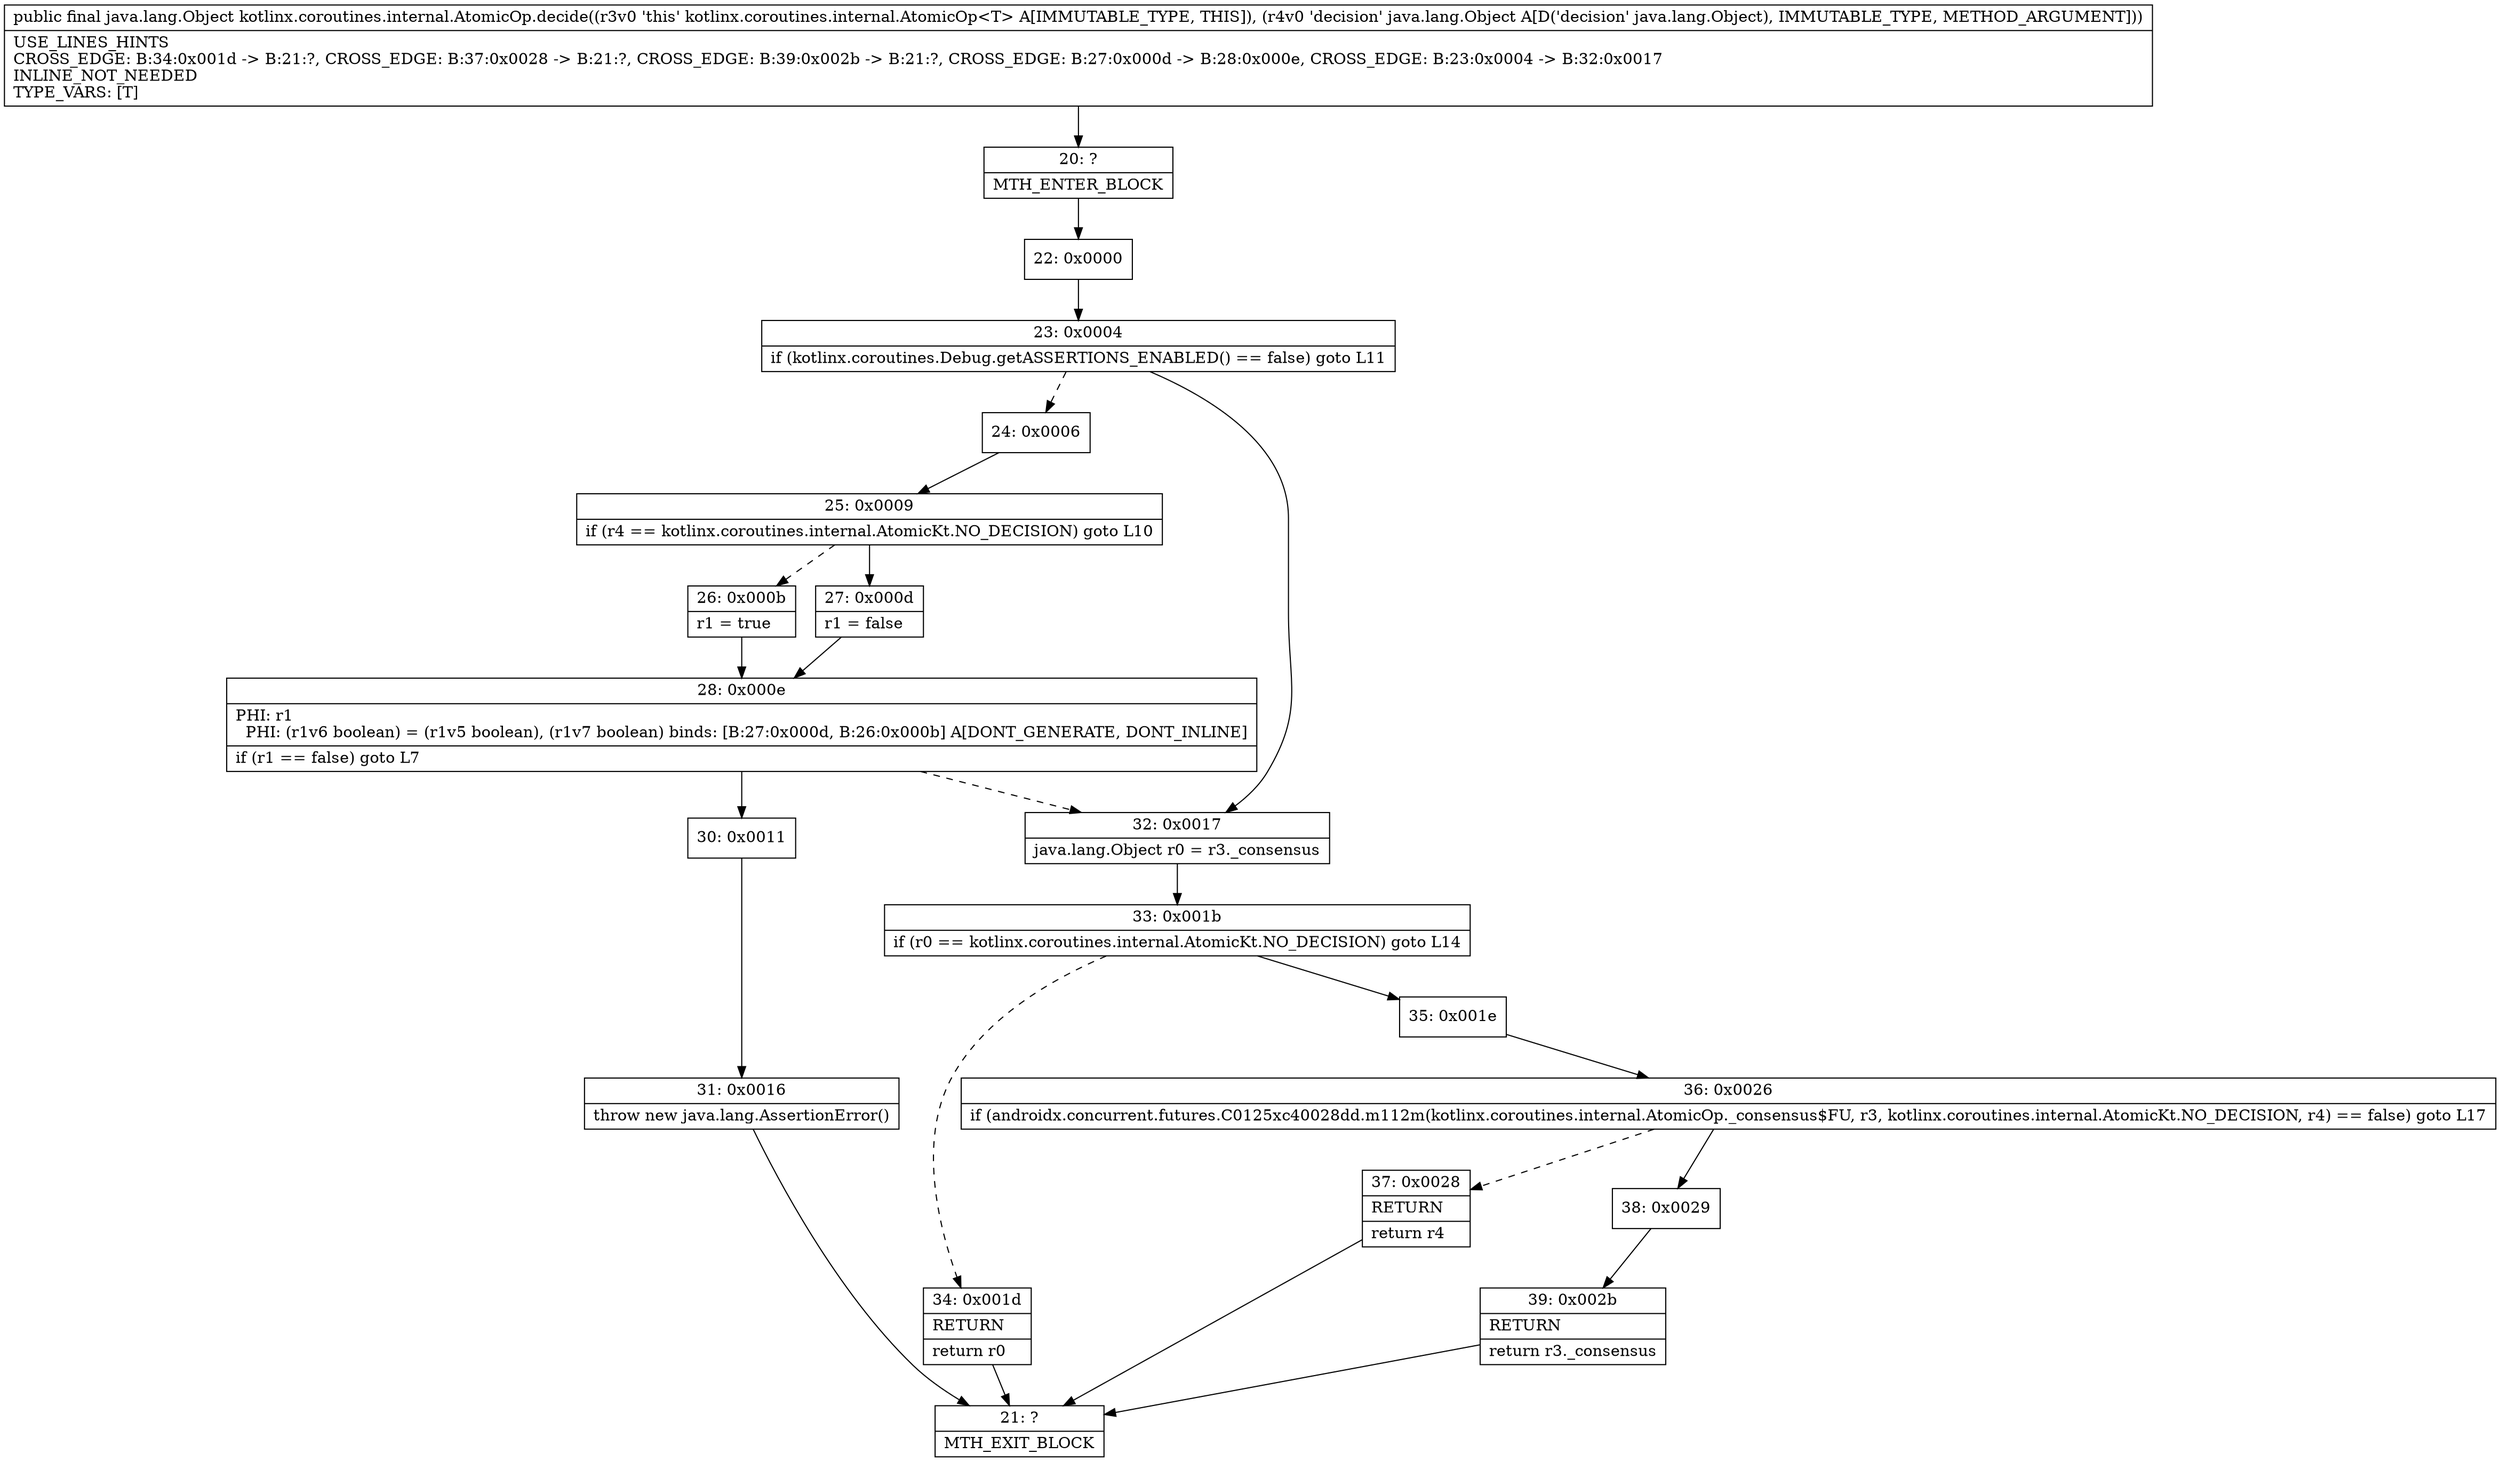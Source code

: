 digraph "CFG forkotlinx.coroutines.internal.AtomicOp.decide(Ljava\/lang\/Object;)Ljava\/lang\/Object;" {
Node_20 [shape=record,label="{20\:\ ?|MTH_ENTER_BLOCK\l}"];
Node_22 [shape=record,label="{22\:\ 0x0000}"];
Node_23 [shape=record,label="{23\:\ 0x0004|if (kotlinx.coroutines.Debug.getASSERTIONS_ENABLED() == false) goto L11\l}"];
Node_24 [shape=record,label="{24\:\ 0x0006}"];
Node_25 [shape=record,label="{25\:\ 0x0009|if (r4 == kotlinx.coroutines.internal.AtomicKt.NO_DECISION) goto L10\l}"];
Node_26 [shape=record,label="{26\:\ 0x000b|r1 = true\l}"];
Node_28 [shape=record,label="{28\:\ 0x000e|PHI: r1 \l  PHI: (r1v6 boolean) = (r1v5 boolean), (r1v7 boolean) binds: [B:27:0x000d, B:26:0x000b] A[DONT_GENERATE, DONT_INLINE]\l|if (r1 == false) goto L7\l}"];
Node_30 [shape=record,label="{30\:\ 0x0011}"];
Node_31 [shape=record,label="{31\:\ 0x0016|throw new java.lang.AssertionError()\l}"];
Node_21 [shape=record,label="{21\:\ ?|MTH_EXIT_BLOCK\l}"];
Node_27 [shape=record,label="{27\:\ 0x000d|r1 = false\l}"];
Node_32 [shape=record,label="{32\:\ 0x0017|java.lang.Object r0 = r3._consensus\l}"];
Node_33 [shape=record,label="{33\:\ 0x001b|if (r0 == kotlinx.coroutines.internal.AtomicKt.NO_DECISION) goto L14\l}"];
Node_34 [shape=record,label="{34\:\ 0x001d|RETURN\l|return r0\l}"];
Node_35 [shape=record,label="{35\:\ 0x001e}"];
Node_36 [shape=record,label="{36\:\ 0x0026|if (androidx.concurrent.futures.C0125xc40028dd.m112m(kotlinx.coroutines.internal.AtomicOp._consensus$FU, r3, kotlinx.coroutines.internal.AtomicKt.NO_DECISION, r4) == false) goto L17\l}"];
Node_37 [shape=record,label="{37\:\ 0x0028|RETURN\l|return r4\l}"];
Node_38 [shape=record,label="{38\:\ 0x0029}"];
Node_39 [shape=record,label="{39\:\ 0x002b|RETURN\l|return r3._consensus\l}"];
MethodNode[shape=record,label="{public final java.lang.Object kotlinx.coroutines.internal.AtomicOp.decide((r3v0 'this' kotlinx.coroutines.internal.AtomicOp\<T\> A[IMMUTABLE_TYPE, THIS]), (r4v0 'decision' java.lang.Object A[D('decision' java.lang.Object), IMMUTABLE_TYPE, METHOD_ARGUMENT]))  | USE_LINES_HINTS\lCROSS_EDGE: B:34:0x001d \-\> B:21:?, CROSS_EDGE: B:37:0x0028 \-\> B:21:?, CROSS_EDGE: B:39:0x002b \-\> B:21:?, CROSS_EDGE: B:27:0x000d \-\> B:28:0x000e, CROSS_EDGE: B:23:0x0004 \-\> B:32:0x0017\lINLINE_NOT_NEEDED\lTYPE_VARS: [T]\l}"];
MethodNode -> Node_20;Node_20 -> Node_22;
Node_22 -> Node_23;
Node_23 -> Node_24[style=dashed];
Node_23 -> Node_32;
Node_24 -> Node_25;
Node_25 -> Node_26[style=dashed];
Node_25 -> Node_27;
Node_26 -> Node_28;
Node_28 -> Node_30;
Node_28 -> Node_32[style=dashed];
Node_30 -> Node_31;
Node_31 -> Node_21;
Node_27 -> Node_28;
Node_32 -> Node_33;
Node_33 -> Node_34[style=dashed];
Node_33 -> Node_35;
Node_34 -> Node_21;
Node_35 -> Node_36;
Node_36 -> Node_37[style=dashed];
Node_36 -> Node_38;
Node_37 -> Node_21;
Node_38 -> Node_39;
Node_39 -> Node_21;
}

